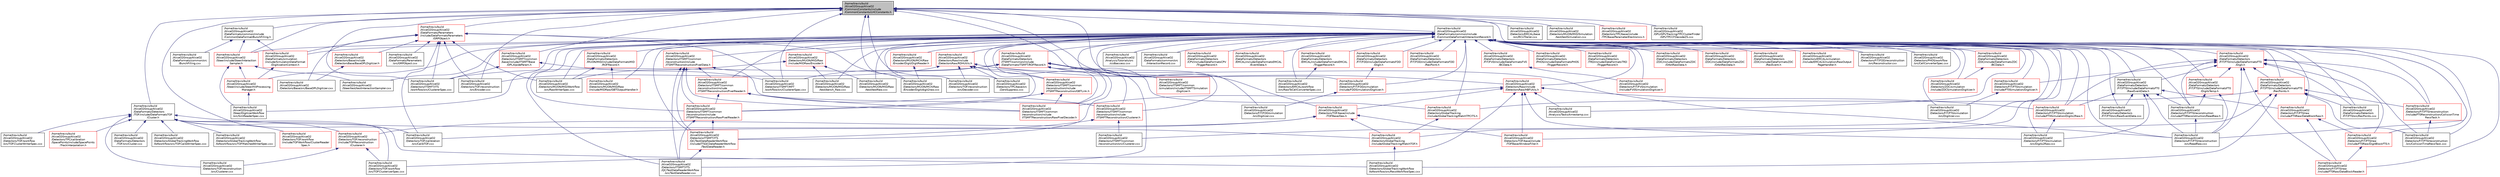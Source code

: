 digraph "/home/travis/build/AliceO2Group/AliceO2/Common/Constants/include/CommonConstants/LHCConstants.h"
{
 // INTERACTIVE_SVG=YES
  bgcolor="transparent";
  edge [fontname="Helvetica",fontsize="10",labelfontname="Helvetica",labelfontsize="10"];
  node [fontname="Helvetica",fontsize="10",shape=record];
  Node1 [label="/home/travis/build\l/AliceO2Group/AliceO2\l/Common/Constants/include\l/CommonConstants/LHCConstants.h",height=0.2,width=0.4,color="black", fillcolor="grey75", style="filled", fontcolor="black"];
  Node1 -> Node2 [dir="back",color="midnightblue",fontsize="10",style="solid",fontname="Helvetica"];
  Node2 [label="/home/travis/build\l/AliceO2Group/AliceO2\l/DataFormats/common/include\l/CommonDataFormat/BunchFilling.h",height=0.2,width=0.4,color="black",URL="$d4/d5f/BunchFilling_8h.html"];
  Node2 -> Node3 [dir="back",color="midnightblue",fontsize="10",style="solid",fontname="Helvetica"];
  Node3 [label="/home/travis/build\l/AliceO2Group/AliceO2\l/DataFormats/common/src\l/BunchFilling.cxx",height=0.2,width=0.4,color="black",URL="$db/de7/BunchFilling_8cxx.html"];
  Node2 -> Node4 [dir="back",color="midnightblue",fontsize="10",style="solid",fontname="Helvetica"];
  Node4 [label="/home/travis/build\l/AliceO2Group/AliceO2\l/DataFormats/simulation\l/include/SimulationDataFormat\l/DigitizationContext.h",height=0.2,width=0.4,color="red",URL="$d1/def/DigitizationContext_8h.html"];
  Node4 -> Node6 [dir="back",color="midnightblue",fontsize="10",style="solid",fontname="Helvetica"];
  Node6 [label="/home/travis/build\l/AliceO2Group/AliceO2\l/Steer/include/Steer/HitProcessing\lManager.h",height=0.2,width=0.4,color="red",URL="$dd/d40/HitProcessingManager_8h.html"];
  Node6 -> Node20 [dir="back",color="midnightblue",fontsize="10",style="solid",fontname="Helvetica"];
  Node20 [label="/home/travis/build\l/AliceO2Group/AliceO2\l/Steer/DigitizerWorkflow\l/src/SimReaderSpec.cxx",height=0.2,width=0.4,color="black",URL="$d3/d13/SimReaderSpec_8cxx.html"];
  Node2 -> Node28 [dir="back",color="midnightblue",fontsize="10",style="solid",fontname="Helvetica"];
  Node28 [label="/home/travis/build\l/AliceO2Group/AliceO2\l/Steer/include/Steer/Interaction\lSampler.h",height=0.2,width=0.4,color="red",URL="$df/dff/InteractionSampler_8h.html"];
  Node28 -> Node20 [dir="back",color="midnightblue",fontsize="10",style="solid",fontname="Helvetica"];
  Node28 -> Node6 [dir="back",color="midnightblue",fontsize="10",style="solid",fontname="Helvetica"];
  Node28 -> Node34 [dir="back",color="midnightblue",fontsize="10",style="solid",fontname="Helvetica"];
  Node34 [label="/home/travis/build\l/AliceO2Group/AliceO2\l/Steer/test/testInteractionSampler.cxx",height=0.2,width=0.4,color="black",URL="$d6/d9e/testInteractionSampler_8cxx.html"];
  Node1 -> Node35 [dir="back",color="midnightblue",fontsize="10",style="solid",fontname="Helvetica"];
  Node35 [label="/home/travis/build\l/AliceO2Group/AliceO2\l/DataFormats/common/include\l/CommonDataFormat/InteractionRecord.h",height=0.2,width=0.4,color="black",URL="$d9/d80/InteractionRecord_8h.html"];
  Node35 -> Node36 [dir="back",color="midnightblue",fontsize="10",style="solid",fontname="Helvetica"];
  Node36 [label="/home/travis/build\l/AliceO2Group/AliceO2\l/Analysis/Tasks/timestamp.cxx",height=0.2,width=0.4,color="black",URL="$d7/d26/timestamp_8cxx.html"];
  Node35 -> Node37 [dir="back",color="midnightblue",fontsize="10",style="solid",fontname="Helvetica"];
  Node37 [label="/home/travis/build\l/AliceO2Group/AliceO2\l/Analysis/Tutorials/src\l/ccdbaccess.cxx",height=0.2,width=0.4,color="black",URL="$d4/da6/ccdbaccess_8cxx.html"];
  Node35 -> Node38 [dir="back",color="midnightblue",fontsize="10",style="solid",fontname="Helvetica"];
  Node38 [label="/home/travis/build\l/AliceO2Group/AliceO2\l/DataFormats/common/src\l/InteractionRecord.cxx",height=0.2,width=0.4,color="black",URL="$d3/d7a/InteractionRecord_8cxx.html"];
  Node35 -> Node39 [dir="back",color="midnightblue",fontsize="10",style="solid",fontname="Helvetica"];
  Node39 [label="/home/travis/build\l/AliceO2Group/AliceO2\l/DataFormats/Detectors\l/CPV/include/DataFormatsCPV\l/TriggerRecord.h",height=0.2,width=0.4,color="red",URL="$d6/d7a/CPV_2include_2DataFormatsCPV_2TriggerRecord_8h.html"];
  Node35 -> Node48 [dir="back",color="midnightblue",fontsize="10",style="solid",fontname="Helvetica"];
  Node48 [label="/home/travis/build\l/AliceO2Group/AliceO2\l/DataFormats/Detectors\l/EMCAL/include/DataFormatsEMCAL\l/EventData.h",height=0.2,width=0.4,color="red",URL="$dd/df3/EventData_8h.html"];
  Node35 -> Node54 [dir="back",color="midnightblue",fontsize="10",style="solid",fontname="Helvetica"];
  Node54 [label="/home/travis/build\l/AliceO2Group/AliceO2\l/DataFormats/Detectors\l/EMCAL/include/DataFormatsEMCAL\l/TriggerRecord.h",height=0.2,width=0.4,color="red",URL="$d9/d38/EMCAL_2include_2DataFormatsEMCAL_2TriggerRecord_8h.html"];
  Node54 -> Node69 [dir="back",color="midnightblue",fontsize="10",style="solid",fontname="Helvetica"];
  Node69 [label="/home/travis/build\l/AliceO2Group/AliceO2\l/Detectors/EMCAL/workflow\l/src/RawToCellConverterSpec.cxx",height=0.2,width=0.4,color="black",URL="$dd/d4a/RawToCellConverterSpec_8cxx.html"];
  Node35 -> Node72 [dir="back",color="midnightblue",fontsize="10",style="solid",fontname="Helvetica"];
  Node72 [label="/home/travis/build\l/AliceO2Group/AliceO2\l/DataFormats/Detectors\l/FIT/FDD/include/DataFormatsFDD\l/Digit.h",height=0.2,width=0.4,color="red",URL="$d9/dc4/DataFormats_2Detectors_2FIT_2FDD_2include_2DataFormatsFDD_2Digit_8h.html"];
  Node72 -> Node78 [dir="back",color="midnightblue",fontsize="10",style="solid",fontname="Helvetica"];
  Node78 [label="/home/travis/build\l/AliceO2Group/AliceO2\l/Detectors/FIT/FDD/simulation\l/include/FDDSimulation/Digitizer.h",height=0.2,width=0.4,color="red",URL="$d3/d51/FIT_2FDD_2simulation_2include_2FDDSimulation_2Digitizer_8h.html"];
  Node78 -> Node79 [dir="back",color="midnightblue",fontsize="10",style="solid",fontname="Helvetica"];
  Node79 [label="/home/travis/build\l/AliceO2Group/AliceO2\l/Detectors/FIT/FDD/simulation\l/src/Digitizer.cxx",height=0.2,width=0.4,color="black",URL="$d0/d8c/FIT_2FDD_2simulation_2src_2Digitizer_8cxx.html"];
  Node35 -> Node83 [dir="back",color="midnightblue",fontsize="10",style="solid",fontname="Helvetica"];
  Node83 [label="/home/travis/build\l/AliceO2Group/AliceO2\l/DataFormats/Detectors\l/FIT/FDD/include/DataFormatsFDD\l/RecPoint.h",height=0.2,width=0.4,color="red",URL="$d8/d0c/RecPoint_8h.html",tooltip="Definition of the FDD RecPoint class. "];
  Node35 -> Node87 [dir="back",color="midnightblue",fontsize="10",style="solid",fontname="Helvetica"];
  Node87 [label="/home/travis/build\l/AliceO2Group/AliceO2\l/DataFormats/Detectors\l/FIT/FT0/include/DataFormatsFT0\l/Digit.h",height=0.2,width=0.4,color="red",URL="$d0/d0a/DataFormats_2Detectors_2FIT_2FT0_2include_2DataFormatsFT0_2Digit_8h.html"];
  Node87 -> Node88 [dir="back",color="midnightblue",fontsize="10",style="solid",fontname="Helvetica"];
  Node88 [label="/home/travis/build\l/AliceO2Group/AliceO2\l/DataFormats/Detectors\l/FIT/FT0/include/DataFormatsFT0\l/DigitsTemp.h",height=0.2,width=0.4,color="red",URL="$d5/d65/DigitsTemp_8h.html"];
  Node88 -> Node90 [dir="back",color="midnightblue",fontsize="10",style="solid",fontname="Helvetica"];
  Node90 [label="/home/travis/build\l/AliceO2Group/AliceO2\l/Detectors/FIT/FT0/reconstruction\l/include/FT0Reconstruction/ReadRaw.h",height=0.2,width=0.4,color="black",URL="$dd/d58/ReadRaw_8h.html",tooltip="read raw data and writes digits "];
  Node90 -> Node91 [dir="back",color="midnightblue",fontsize="10",style="solid",fontname="Helvetica"];
  Node91 [label="/home/travis/build\l/AliceO2Group/AliceO2\l/Detectors/FIT/FT0/reconstruction\l/src/ReadRaw.cxx",height=0.2,width=0.4,color="black",URL="$de/d70/ReadRaw_8cxx.html"];
  Node88 -> Node91 [dir="back",color="midnightblue",fontsize="10",style="solid",fontname="Helvetica"];
  Node87 -> Node92 [dir="back",color="midnightblue",fontsize="10",style="solid",fontname="Helvetica"];
  Node92 [label="/home/travis/build\l/AliceO2Group/AliceO2\l/DataFormats/Detectors\l/FIT/FT0/include/DataFormatsFT0\l/RawEventData.h",height=0.2,width=0.4,color="black",URL="$d1/dfe/RawEventData_8h.html"];
  Node92 -> Node93 [dir="back",color="midnightblue",fontsize="10",style="solid",fontname="Helvetica"];
  Node93 [label="/home/travis/build\l/AliceO2Group/AliceO2\l/DataFormats/Detectors\l/FIT/FT0/src/RawEventData.cxx",height=0.2,width=0.4,color="black",URL="$db/d97/RawEventData_8cxx.html"];
  Node92 -> Node94 [dir="back",color="midnightblue",fontsize="10",style="solid",fontname="Helvetica"];
  Node94 [label="/home/travis/build\l/AliceO2Group/AliceO2\l/Detectors/FIT/FT0/raw\l/include/FT0Raw/DataBlockRaw.h",height=0.2,width=0.4,color="red",URL="$d6/d84/DataBlockRaw_8h.html"];
  Node94 -> Node95 [dir="back",color="midnightblue",fontsize="10",style="solid",fontname="Helvetica"];
  Node95 [label="/home/travis/build\l/AliceO2Group/AliceO2\l/Detectors/FIT/FT0/raw\l/include/FT0Raw/DataBlockReader.h",height=0.2,width=0.4,color="red",URL="$d2/dbb/DataBlockReader_8h.html"];
  Node94 -> Node101 [dir="back",color="midnightblue",fontsize="10",style="solid",fontname="Helvetica"];
  Node101 [label="/home/travis/build\l/AliceO2Group/AliceO2\l/Detectors/FIT/FT0/raw\l/include/FT0Raw/DigitBlockFT0.h",height=0.2,width=0.4,color="red",URL="$da/d89/DigitBlockFT0_8h.html"];
  Node101 -> Node95 [dir="back",color="midnightblue",fontsize="10",style="solid",fontname="Helvetica"];
  Node92 -> Node90 [dir="back",color="midnightblue",fontsize="10",style="solid",fontname="Helvetica"];
  Node92 -> Node91 [dir="back",color="midnightblue",fontsize="10",style="solid",fontname="Helvetica"];
  Node92 -> Node106 [dir="back",color="midnightblue",fontsize="10",style="solid",fontname="Helvetica"];
  Node106 [label="/home/travis/build\l/AliceO2Group/AliceO2\l/Detectors/FIT/FT0/simulation\l/include/FT0Simulation/Digits2Raw.h",height=0.2,width=0.4,color="red",URL="$d8/dfe/Digits2Raw_8h.html",tooltip="converts digits to raw format "];
  Node106 -> Node108 [dir="back",color="midnightblue",fontsize="10",style="solid",fontname="Helvetica"];
  Node108 [label="/home/travis/build\l/AliceO2Group/AliceO2\l/Detectors/FIT/FT0/simulation\l/src/Digits2Raw.cxx",height=0.2,width=0.4,color="black",URL="$da/de9/Digits2Raw_8cxx.html"];
  Node92 -> Node108 [dir="back",color="midnightblue",fontsize="10",style="solid",fontname="Helvetica"];
  Node87 -> Node109 [dir="back",color="midnightblue",fontsize="10",style="solid",fontname="Helvetica"];
  Node109 [label="/home/travis/build\l/AliceO2Group/AliceO2\l/DataFormats/Detectors\l/FIT/FT0/include/DataFormatsFT0\l/RecPoints.h",height=0.2,width=0.4,color="red",URL="$d4/d57/RecPoints_8h.html",tooltip="Definition of the FIT RecPoints class. "];
  Node109 -> Node110 [dir="back",color="midnightblue",fontsize="10",style="solid",fontname="Helvetica"];
  Node110 [label="/home/travis/build\l/AliceO2Group/AliceO2\l/DataFormats/Detectors\l/FIT/FT0/src/RecPoints.cxx",height=0.2,width=0.4,color="black",URL="$d3/d21/RecPoints_8cxx.html"];
  Node109 -> Node111 [dir="back",color="midnightblue",fontsize="10",style="solid",fontname="Helvetica"];
  Node111 [label="/home/travis/build\l/AliceO2Group/AliceO2\l/Detectors/FIT/FT0/reconstruction\l/include/FT0Reconstruction/CollisionTime\lRecoTask.h",height=0.2,width=0.4,color="red",URL="$d1/d6c/CollisionTimeRecoTask_8h.html",tooltip="Definition of the FDD reconstruction. "];
  Node111 -> Node112 [dir="back",color="midnightblue",fontsize="10",style="solid",fontname="Helvetica"];
  Node112 [label="/home/travis/build\l/AliceO2Group/AliceO2\l/Detectors/FIT/FT0/reconstruction\l/src/CollisionTimeRecoTask.cxx",height=0.2,width=0.4,color="black",URL="$d9/d2f/CollisionTimeRecoTask_8cxx.html",tooltip="Implementation of the FIT reconstruction task. "];
  Node109 -> Node112 [dir="back",color="midnightblue",fontsize="10",style="solid",fontname="Helvetica"];
  Node109 -> Node120 [dir="back",color="midnightblue",fontsize="10",style="solid",fontname="Helvetica"];
  Node120 [label="/home/travis/build\l/AliceO2Group/AliceO2\l/Detectors/GlobalTracking\l/include/GlobalTracking/MatchTOF.h",height=0.2,width=0.4,color="red",URL="$d0/d74/MatchTOF_8h.html",tooltip="Class to perform TOF matching to global tracks. "];
  Node120 -> Node122 [dir="back",color="midnightblue",fontsize="10",style="solid",fontname="Helvetica"];
  Node122 [label="/home/travis/build\l/AliceO2Group/AliceO2\l/Detectors/GlobalTrackingWorkflow\l/tofworkflow/src/RecoWorkflowSpec.cxx",height=0.2,width=0.4,color="black",URL="$d8/d84/RecoWorkflowSpec_8cxx.html"];
  Node109 -> Node123 [dir="back",color="midnightblue",fontsize="10",style="solid",fontname="Helvetica"];
  Node123 [label="/home/travis/build\l/AliceO2Group/AliceO2\l/Detectors/GlobalTracking\l/include/GlobalTracking/MatchTPCITS.h",height=0.2,width=0.4,color="red",URL="$d3/dac/MatchTPCITS_8h.html",tooltip="Class to perform TPC ITS matching. "];
  Node123 -> Node120 [dir="back",color="midnightblue",fontsize="10",style="solid",fontname="Helvetica"];
  Node109 -> Node122 [dir="back",color="midnightblue",fontsize="10",style="solid",fontname="Helvetica"];
  Node87 -> Node110 [dir="back",color="midnightblue",fontsize="10",style="solid",fontname="Helvetica"];
  Node87 -> Node95 [dir="back",color="midnightblue",fontsize="10",style="solid",fontname="Helvetica"];
  Node87 -> Node101 [dir="back",color="midnightblue",fontsize="10",style="solid",fontname="Helvetica"];
  Node87 -> Node111 [dir="back",color="midnightblue",fontsize="10",style="solid",fontname="Helvetica"];
  Node87 -> Node90 [dir="back",color="midnightblue",fontsize="10",style="solid",fontname="Helvetica"];
  Node87 -> Node112 [dir="back",color="midnightblue",fontsize="10",style="solid",fontname="Helvetica"];
  Node87 -> Node91 [dir="back",color="midnightblue",fontsize="10",style="solid",fontname="Helvetica"];
  Node87 -> Node133 [dir="back",color="midnightblue",fontsize="10",style="solid",fontname="Helvetica"];
  Node133 [label="/home/travis/build\l/AliceO2Group/AliceO2\l/Detectors/FIT/FT0/simulation\l/include/FT0Simulation/Digitizer.h",height=0.2,width=0.4,color="red",URL="$da/d10/FIT_2FT0_2simulation_2include_2FT0Simulation_2Digitizer_8h.html"];
  Node133 -> Node134 [dir="back",color="midnightblue",fontsize="10",style="solid",fontname="Helvetica"];
  Node134 [label="/home/travis/build\l/AliceO2Group/AliceO2\l/Detectors/FIT/FT0/simulation\l/src/Digitizer.cxx",height=0.2,width=0.4,color="black",URL="$de/dd9/FIT_2FT0_2simulation_2src_2Digitizer_8cxx.html"];
  Node87 -> Node106 [dir="back",color="midnightblue",fontsize="10",style="solid",fontname="Helvetica"];
  Node35 -> Node88 [dir="back",color="midnightblue",fontsize="10",style="solid",fontname="Helvetica"];
  Node35 -> Node92 [dir="back",color="midnightblue",fontsize="10",style="solid",fontname="Helvetica"];
  Node35 -> Node109 [dir="back",color="midnightblue",fontsize="10",style="solid",fontname="Helvetica"];
  Node35 -> Node93 [dir="back",color="midnightblue",fontsize="10",style="solid",fontname="Helvetica"];
  Node35 -> Node110 [dir="back",color="midnightblue",fontsize="10",style="solid",fontname="Helvetica"];
  Node35 -> Node139 [dir="back",color="midnightblue",fontsize="10",style="solid",fontname="Helvetica"];
  Node139 [label="/home/travis/build\l/AliceO2Group/AliceO2\l/DataFormats/Detectors\l/FIT/FV0/include/DataFormatsFV0\l/BCData.h",height=0.2,width=0.4,color="red",URL="$d7/d54/FIT_2FV0_2include_2DataFormatsFV0_2BCData_8h.html"];
  Node139 -> Node141 [dir="back",color="midnightblue",fontsize="10",style="solid",fontname="Helvetica"];
  Node141 [label="/home/travis/build\l/AliceO2Group/AliceO2\l/Detectors/FIT/FV0/simulation\l/include/FV0Simulation/Digitizer.h",height=0.2,width=0.4,color="red",URL="$d6/d82/FIT_2FV0_2simulation_2include_2FV0Simulation_2Digitizer_8h.html"];
  Node35 -> Node144 [dir="back",color="midnightblue",fontsize="10",style="solid",fontname="Helvetica"];
  Node144 [label="/home/travis/build\l/AliceO2Group/AliceO2\l/DataFormats/Detectors\l/ITSMFT/common/include\l/DataFormatsITSMFT/ROFRecord.h",height=0.2,width=0.4,color="red",URL="$d0/dc6/ITSMFT_2common_2include_2DataFormatsITSMFT_2ROFRecord_8h.html"];
  Node144 -> Node123 [dir="back",color="midnightblue",fontsize="10",style="solid",fontname="Helvetica"];
  Node144 -> Node148 [dir="back",color="midnightblue",fontsize="10",style="solid",fontname="Helvetica"];
  Node148 [label="/home/travis/build\l/AliceO2Group/AliceO2\l/Detectors/ITSMFT/common\l/reconstruction/include\l/ITSMFTReconstruction/Clusterer.h",height=0.2,width=0.4,color="red",URL="$d6/d04/ITSMFT_2common_2reconstruction_2include_2ITSMFTReconstruction_2Clusterer_8h.html"];
  Node148 -> Node149 [dir="back",color="midnightblue",fontsize="10",style="solid",fontname="Helvetica"];
  Node149 [label="/home/travis/build\l/AliceO2Group/AliceO2\l/Detectors/ITSMFT/common\l/reconstruction/src/Clusterer.cxx",height=0.2,width=0.4,color="black",URL="$de/d69/ITSMFT_2common_2reconstruction_2src_2Clusterer_8cxx.html"];
  Node148 -> Node151 [dir="back",color="midnightblue",fontsize="10",style="solid",fontname="Helvetica"];
  Node151 [label="/home/travis/build\l/AliceO2Group/AliceO2\l/Detectors/ITSMFT/ITS\l/QC/TestDataReaderWorkflow\l/include/ITSQCDataReaderWorkflow\l/TestDataReader.h",height=0.2,width=0.4,color="red",URL="$dd/d69/TestDataReader_8h.html"];
  Node151 -> Node152 [dir="back",color="midnightblue",fontsize="10",style="solid",fontname="Helvetica"];
  Node152 [label="/home/travis/build\l/AliceO2Group/AliceO2\l/Detectors/ITSMFT/ITS\l/QC/TestDataReaderWorkflow\l/src/TestDataReader.cxx",height=0.2,width=0.4,color="black",URL="$d0/dd9/TestDataReader_8cxx.html"];
  Node144 -> Node171 [dir="back",color="midnightblue",fontsize="10",style="solid",fontname="Helvetica"];
  Node171 [label="/home/travis/build\l/AliceO2Group/AliceO2\l/Detectors/ITSMFT/common\l/reconstruction/include\l/ITSMFTReconstruction/RawPixelDecoder.h",height=0.2,width=0.4,color="red",URL="$d7/d6e/RawPixelDecoder_8h.html",tooltip="Definition of the Alpide pixel reader for raw data processing. "];
  Node144 -> Node175 [dir="back",color="midnightblue",fontsize="10",style="solid",fontname="Helvetica"];
  Node175 [label="/home/travis/build\l/AliceO2Group/AliceO2\l/Detectors/ITSMFT/common\l/simulation/include/ITSMFTSimulation\l/Digitizer.h",height=0.2,width=0.4,color="red",URL="$d7/d9c/ITSMFT_2common_2simulation_2include_2ITSMFTSimulation_2Digitizer_8h.html"];
  Node144 -> Node151 [dir="back",color="midnightblue",fontsize="10",style="solid",fontname="Helvetica"];
  Node144 -> Node152 [dir="back",color="midnightblue",fontsize="10",style="solid",fontname="Helvetica"];
  Node144 -> Node157 [dir="back",color="midnightblue",fontsize="10",style="solid",fontname="Helvetica"];
  Node157 [label="/home/travis/build\l/AliceO2Group/AliceO2\l/Detectors/ITSMFT/ITS\l/workflow/src/ClustererSpec.cxx",height=0.2,width=0.4,color="black",URL="$d3/da3/ITSMFT_2ITS_2workflow_2src_2ClustererSpec_8cxx.html"];
  Node144 -> Node162 [dir="back",color="midnightblue",fontsize="10",style="solid",fontname="Helvetica"];
  Node162 [label="/home/travis/build\l/AliceO2Group/AliceO2\l/Detectors/ITSMFT/MFT\l/workflow/src/ClustererSpec.cxx",height=0.2,width=0.4,color="black",URL="$d4/d8b/ITSMFT_2MFT_2workflow_2src_2ClustererSpec_8cxx.html"];
  Node35 -> Node208 [dir="back",color="midnightblue",fontsize="10",style="solid",fontname="Helvetica"];
  Node208 [label="/home/travis/build\l/AliceO2Group/AliceO2\l/DataFormats/Detectors\l/MUON/MID/include/DataFormatsMID\l/ROFRecord.h",height=0.2,width=0.4,color="red",URL="$d2/df9/MUON_2MID_2include_2DataFormatsMID_2ROFRecord_8h.html",tooltip="Definition of the MID event record. "];
  Node208 -> Node234 [dir="back",color="midnightblue",fontsize="10",style="solid",fontname="Helvetica"];
  Node234 [label="/home/travis/build\l/AliceO2Group/AliceO2\l/Detectors/MUON/MID/Raw\l/include/MIDRaw/GBTOutputHandler.h",height=0.2,width=0.4,color="red",URL="$d0/d0c/GBTOutputHandler_8h.html",tooltip="MID GBT decoder output handler. "];
  Node208 -> Node241 [dir="back",color="midnightblue",fontsize="10",style="solid",fontname="Helvetica"];
  Node241 [label="/home/travis/build\l/AliceO2Group/AliceO2\l/Detectors/MUON/MID/Workflow\l/src/RawWriterSpec.cxx",height=0.2,width=0.4,color="black",URL="$db/dd6/RawWriterSpec_8cxx.html",tooltip="Digits to raw converter spec for MID. "];
  Node35 -> Node257 [dir="back",color="midnightblue",fontsize="10",style="solid",fontname="Helvetica"];
  Node257 [label="/home/travis/build\l/AliceO2Group/AliceO2\l/DataFormats/Detectors\l/PHOS/include/DataFormatsPHOS\l/TriggerRecord.h",height=0.2,width=0.4,color="red",URL="$d2/df1/PHOS_2include_2DataFormatsPHOS_2TriggerRecord_8h.html"];
  Node35 -> Node267 [dir="back",color="midnightblue",fontsize="10",style="solid",fontname="Helvetica"];
  Node267 [label="/home/travis/build\l/AliceO2Group/AliceO2\l/DataFormats/Detectors\l/TRD/include/DataFormatsTRD\l/TriggerRecord.h",height=0.2,width=0.4,color="red",URL="$d9/dbe/TRD_2include_2DataFormatsTRD_2TriggerRecord_8h.html"];
  Node35 -> Node274 [dir="back",color="midnightblue",fontsize="10",style="solid",fontname="Helvetica"];
  Node274 [label="/home/travis/build\l/AliceO2Group/AliceO2\l/DataFormats/Detectors\l/ZDC/include/DataFormatsZDC\l/BCData.h",height=0.2,width=0.4,color="red",URL="$dd/d40/ZDC_2include_2DataFormatsZDC_2BCData_8h.html"];
  Node274 -> Node276 [dir="back",color="midnightblue",fontsize="10",style="solid",fontname="Helvetica"];
  Node276 [label="/home/travis/build\l/AliceO2Group/AliceO2\l/Detectors/ZDC/simulation\l/include/ZDCSimulation/Digitizer.h",height=0.2,width=0.4,color="red",URL="$db/de7/ZDC_2simulation_2include_2ZDCSimulation_2Digitizer_8h.html"];
  Node35 -> Node279 [dir="back",color="midnightblue",fontsize="10",style="solid",fontname="Helvetica"];
  Node279 [label="/home/travis/build\l/AliceO2Group/AliceO2\l/DataFormats/Detectors\l/ZDC/include/DataFormatsZDC\l/OrbitRawData.h",height=0.2,width=0.4,color="red",URL="$de/d87/OrbitRawData_8h.html",tooltip="Class to describe ZDC scalers and pedestals per orbit, received from the FE. "];
  Node35 -> Node281 [dir="back",color="midnightblue",fontsize="10",style="solid",fontname="Helvetica"];
  Node281 [label="/home/travis/build\l/AliceO2Group/AliceO2\l/DataFormats/Detectors\l/ZDC/include/DataFormatsZDC\l/OrbitRecData.h",height=0.2,width=0.4,color="red",URL="$df/dd9/OrbitRecData_8h.html",tooltip="Class to describe ZDC scalers reconstructed from the channels data. "];
  Node35 -> Node283 [dir="back",color="midnightblue",fontsize="10",style="solid",fontname="Helvetica"];
  Node283 [label="/home/travis/build\l/AliceO2Group/AliceO2\l/DataFormats/Detectors\l/ZDC/include/DataFormatsZDC\l/RecEvent.h",height=0.2,width=0.4,color="red",URL="$d0/dad/RecEvent_8h.html",tooltip="Class to describe reconstructed ZDC event (single BC with signal in one of detectors) ..."];
  Node35 -> Node4 [dir="back",color="midnightblue",fontsize="10",style="solid",fontname="Helvetica"];
  Node35 -> Node285 [dir="back",color="midnightblue",fontsize="10",style="solid",fontname="Helvetica"];
  Node285 [label="/home/travis/build\l/AliceO2Group/AliceO2\l/Detectors/EMCAL/simulation\l/include/EMCALSimulation/RawOutput\lPageHandler.h",height=0.2,width=0.4,color="red",URL="$d9/d87/RawOutputPageHandler_8h.html"];
  Node35 -> Node69 [dir="back",color="midnightblue",fontsize="10",style="solid",fontname="Helvetica"];
  Node35 -> Node74 [dir="back",color="midnightblue",fontsize="10",style="solid",fontname="Helvetica"];
  Node74 [label="/home/travis/build\l/AliceO2Group/AliceO2\l/Detectors/FIT/FDD/reconstruction\l/src/Reconstructor.cxx",height=0.2,width=0.4,color="black",URL="$d8/d07/Reconstructor_8cxx.html",tooltip="Implementation of the FDD reconstruction. "];
  Node35 -> Node78 [dir="back",color="midnightblue",fontsize="10",style="solid",fontname="Helvetica"];
  Node35 -> Node79 [dir="back",color="midnightblue",fontsize="10",style="solid",fontname="Helvetica"];
  Node35 -> Node94 [dir="back",color="midnightblue",fontsize="10",style="solid",fontname="Helvetica"];
  Node35 -> Node95 [dir="back",color="midnightblue",fontsize="10",style="solid",fontname="Helvetica"];
  Node35 -> Node101 [dir="back",color="midnightblue",fontsize="10",style="solid",fontname="Helvetica"];
  Node35 -> Node111 [dir="back",color="midnightblue",fontsize="10",style="solid",fontname="Helvetica"];
  Node35 -> Node90 [dir="back",color="midnightblue",fontsize="10",style="solid",fontname="Helvetica"];
  Node35 -> Node112 [dir="back",color="midnightblue",fontsize="10",style="solid",fontname="Helvetica"];
  Node35 -> Node91 [dir="back",color="midnightblue",fontsize="10",style="solid",fontname="Helvetica"];
  Node35 -> Node133 [dir="back",color="midnightblue",fontsize="10",style="solid",fontname="Helvetica"];
  Node35 -> Node106 [dir="back",color="midnightblue",fontsize="10",style="solid",fontname="Helvetica"];
  Node35 -> Node134 [dir="back",color="midnightblue",fontsize="10",style="solid",fontname="Helvetica"];
  Node35 -> Node108 [dir="back",color="midnightblue",fontsize="10",style="solid",fontname="Helvetica"];
  Node35 -> Node141 [dir="back",color="midnightblue",fontsize="10",style="solid",fontname="Helvetica"];
  Node35 -> Node123 [dir="back",color="midnightblue",fontsize="10",style="solid",fontname="Helvetica"];
  Node35 -> Node287 [dir="back",color="midnightblue",fontsize="10",style="solid",fontname="Helvetica"];
  Node287 [label="/home/travis/build\l/AliceO2Group/AliceO2\l/Detectors/ITSMFT/common\l/reconstruction/include\l/ITSMFTReconstruction/GBTLink.h",height=0.2,width=0.4,color="red",URL="$d0/dd1/GBTLink_8h.html",tooltip="Declarations of helper classes for the ITS/MFT raw data decoding. "];
  Node287 -> Node171 [dir="back",color="midnightblue",fontsize="10",style="solid",fontname="Helvetica"];
  Node287 -> Node288 [dir="back",color="midnightblue",fontsize="10",style="solid",fontname="Helvetica"];
  Node288 [label="/home/travis/build\l/AliceO2Group/AliceO2\l/Detectors/ITSMFT/common\l/reconstruction/include\l/ITSMFTReconstruction/RawPixelReader.h",height=0.2,width=0.4,color="red",URL="$dd/db8/RawPixelReader_8h.html",tooltip="Definition of the Alpide pixel reader for raw data processing. "];
  Node288 -> Node151 [dir="back",color="midnightblue",fontsize="10",style="solid",fontname="Helvetica"];
  Node288 -> Node152 [dir="back",color="midnightblue",fontsize="10",style="solid",fontname="Helvetica"];
  Node35 -> Node293 [dir="back",color="midnightblue",fontsize="10",style="solid",fontname="Helvetica"];
  Node293 [label="/home/travis/build\l/AliceO2Group/AliceO2\l/Detectors/ITSMFT/common\l/reconstruction/include\l/ITSMFTReconstruction/PixelData.h",height=0.2,width=0.4,color="red",URL="$da/d8d/PixelData_8h.html",tooltip="Transient data classes for single pixel and set of pixels from current chip. "];
  Node293 -> Node148 [dir="back",color="midnightblue",fontsize="10",style="solid",fontname="Helvetica"];
  Node293 -> Node297 [dir="back",color="midnightblue",fontsize="10",style="solid",fontname="Helvetica"];
  Node297 [label="/home/travis/build\l/AliceO2Group/AliceO2\l/Detectors/ITSMFT/common\l/reconstruction/include\l/ITSMFTReconstruction/PixelReader.h",height=0.2,width=0.4,color="red",URL="$df/d2e/PixelReader_8h.html",tooltip="Abstract class for Alpide data reader class. "];
  Node297 -> Node148 [dir="back",color="midnightblue",fontsize="10",style="solid",fontname="Helvetica"];
  Node297 -> Node171 [dir="back",color="midnightblue",fontsize="10",style="solid",fontname="Helvetica"];
  Node297 -> Node288 [dir="back",color="midnightblue",fontsize="10",style="solid",fontname="Helvetica"];
  Node293 -> Node171 [dir="back",color="midnightblue",fontsize="10",style="solid",fontname="Helvetica"];
  Node293 -> Node288 [dir="back",color="midnightblue",fontsize="10",style="solid",fontname="Helvetica"];
  Node293 -> Node151 [dir="back",color="midnightblue",fontsize="10",style="solid",fontname="Helvetica"];
  Node293 -> Node152 [dir="back",color="midnightblue",fontsize="10",style="solid",fontname="Helvetica"];
  Node35 -> Node297 [dir="back",color="midnightblue",fontsize="10",style="solid",fontname="Helvetica"];
  Node35 -> Node171 [dir="back",color="midnightblue",fontsize="10",style="solid",fontname="Helvetica"];
  Node35 -> Node288 [dir="back",color="midnightblue",fontsize="10",style="solid",fontname="Helvetica"];
  Node35 -> Node149 [dir="back",color="midnightblue",fontsize="10",style="solid",fontname="Helvetica"];
  Node35 -> Node175 [dir="back",color="midnightblue",fontsize="10",style="solid",fontname="Helvetica"];
  Node35 -> Node151 [dir="back",color="midnightblue",fontsize="10",style="solid",fontname="Helvetica"];
  Node35 -> Node152 [dir="back",color="midnightblue",fontsize="10",style="solid",fontname="Helvetica"];
  Node35 -> Node299 [dir="back",color="midnightblue",fontsize="10",style="solid",fontname="Helvetica"];
  Node299 [label="/home/travis/build\l/AliceO2Group/AliceO2\l/Detectors/MUON/MCH/Raw\l/Encoder/Digit/DigitReader.h",height=0.2,width=0.4,color="red",URL="$d3/d01/MUON_2MCH_2Raw_2Encoder_2Digit_2DigitReader_8h.html"];
  Node299 -> Node301 [dir="back",color="midnightblue",fontsize="10",style="solid",fontname="Helvetica"];
  Node301 [label="/home/travis/build\l/AliceO2Group/AliceO2\l/Detectors/MUON/MCH/Raw\l/Encoder/Digit/digit2raw.cxx",height=0.2,width=0.4,color="black",URL="$dd/dd2/digit2raw_8cxx.html"];
  Node35 -> Node301 [dir="back",color="midnightblue",fontsize="10",style="solid",fontname="Helvetica"];
  Node35 -> Node239 [dir="back",color="midnightblue",fontsize="10",style="solid",fontname="Helvetica"];
  Node239 [label="/home/travis/build\l/AliceO2Group/AliceO2\l/Detectors/MUON/MID/Raw\l/include/MIDRaw/Encoder.h",height=0.2,width=0.4,color="red",URL="$d1/dcf/Detectors_2MUON_2MID_2Raw_2include_2MIDRaw_2Encoder_8h.html",tooltip="MID raw data encoder. "];
  Node239 -> Node230 [dir="back",color="midnightblue",fontsize="10",style="solid",fontname="Helvetica"];
  Node230 [label="/home/travis/build\l/AliceO2Group/AliceO2\l/Detectors/MUON/MID/Raw\l/test/bench_Raw.cxx",height=0.2,width=0.4,color="black",URL="$d5/d52/bench__Raw_8cxx.html",tooltip="Benchmark MID raw data decoder. "];
  Node239 -> Node226 [dir="back",color="midnightblue",fontsize="10",style="solid",fontname="Helvetica"];
  Node226 [label="/home/travis/build\l/AliceO2Group/AliceO2\l/Detectors/MUON/MID/Raw\l/test/testRaw.cxx",height=0.2,width=0.4,color="black",URL="$d8/d4c/testRaw_8cxx.html",tooltip="Test MID raw data decoder. "];
  Node239 -> Node241 [dir="back",color="midnightblue",fontsize="10",style="solid",fontname="Helvetica"];
  Node35 -> Node234 [dir="back",color="midnightblue",fontsize="10",style="solid",fontname="Helvetica"];
  Node35 -> Node230 [dir="back",color="midnightblue",fontsize="10",style="solid",fontname="Helvetica"];
  Node35 -> Node226 [dir="back",color="midnightblue",fontsize="10",style="solid",fontname="Helvetica"];
  Node35 -> Node241 [dir="back",color="midnightblue",fontsize="10",style="solid",fontname="Helvetica"];
  Node35 -> Node265 [dir="back",color="midnightblue",fontsize="10",style="solid",fontname="Helvetica"];
  Node265 [label="/home/travis/build\l/AliceO2Group/AliceO2\l/Detectors/PHOS/workflow\l/src/CellConverterSpec.cxx",height=0.2,width=0.4,color="black",URL="$d1/d69/PHOS_2workflow_2src_2CellConverterSpec_8cxx.html"];
  Node35 -> Node303 [dir="back",color="midnightblue",fontsize="10",style="solid",fontname="Helvetica"];
  Node303 [label="/home/travis/build\l/AliceO2Group/AliceO2\l/Detectors/Raw/include\l/DetectorsRaw/HBFUtils.h",height=0.2,width=0.4,color="red",URL="$d1/dec/HBFUtils_8h.html"];
  Node303 -> Node36 [dir="back",color="midnightblue",fontsize="10",style="solid",fontname="Helvetica"];
  Node303 -> Node106 [dir="back",color="midnightblue",fontsize="10",style="solid",fontname="Helvetica"];
  Node303 -> Node108 [dir="back",color="midnightblue",fontsize="10",style="solid",fontname="Helvetica"];
  Node303 -> Node171 [dir="back",color="midnightblue",fontsize="10",style="solid",fontname="Helvetica"];
  Node303 -> Node318 [dir="back",color="midnightblue",fontsize="10",style="solid",fontname="Helvetica"];
  Node318 [label="/home/travis/build\l/AliceO2Group/AliceO2\l/Detectors/TOF/base/include\l/TOFBase/Geo.h",height=0.2,width=0.4,color="red",URL="$d4/d54/Geo_8h.html"];
  Node318 -> Node120 [dir="back",color="midnightblue",fontsize="10",style="solid",fontname="Helvetica"];
  Node318 -> Node321 [dir="back",color="midnightblue",fontsize="10",style="solid",fontname="Helvetica"];
  Node321 [label="/home/travis/build\l/AliceO2Group/AliceO2\l/Detectors/TOF/base/include\l/TOFBase/WindowFiller.h",height=0.2,width=0.4,color="red",URL="$d0/de5/WindowFiller_8h.html"];
  Node318 -> Node348 [dir="back",color="midnightblue",fontsize="10",style="solid",fontname="Helvetica"];
  Node348 [label="/home/travis/build\l/AliceO2Group/AliceO2\l/Detectors/TOF/calibration\l/src/CalibTOF.cxx",height=0.2,width=0.4,color="black",URL="$de/d89/CalibTOF_8cxx.html"];
  Node318 -> Node334 [dir="back",color="midnightblue",fontsize="10",style="solid",fontname="Helvetica"];
  Node334 [label="/home/travis/build\l/AliceO2Group/AliceO2\l/Detectors/TOF/reconstruction\l/include/TOFReconstruction\l/Clusterer.h",height=0.2,width=0.4,color="red",URL="$dc/d24/TOF_2reconstruction_2include_2TOFReconstruction_2Clusterer_8h.html"];
  Node334 -> Node337 [dir="back",color="midnightblue",fontsize="10",style="solid",fontname="Helvetica"];
  Node337 [label="/home/travis/build\l/AliceO2Group/AliceO2\l/Detectors/TOF/reconstruction\l/src/Clusterer.cxx",height=0.2,width=0.4,color="black",URL="$d5/d8a/TOF_2reconstruction_2src_2Clusterer_8cxx.html"];
  Node334 -> Node338 [dir="back",color="midnightblue",fontsize="10",style="solid",fontname="Helvetica"];
  Node338 [label="/home/travis/build\l/AliceO2Group/AliceO2\l/Detectors/TOF/workflow\l/src/TOFClusterizerSpec.cxx",height=0.2,width=0.4,color="black",URL="$da/df1/TOFClusterizerSpec_8cxx.html"];
  Node303 -> Node321 [dir="back",color="midnightblue",fontsize="10",style="solid",fontname="Helvetica"];
  Node303 -> Node338 [dir="back",color="midnightblue",fontsize="10",style="solid",fontname="Helvetica"];
  Node35 -> Node368 [dir="back",color="midnightblue",fontsize="10",style="solid",fontname="Helvetica"];
  Node368 [label="/home/travis/build\l/AliceO2Group/AliceO2\l/Detectors/Raw/include\l/DetectorsRaw/RDHUtils.h",height=0.2,width=0.4,color="red",URL="$d6/dec/Raw_2include_2DetectorsRaw_2RDHUtils_8h.html"];
  Node368 -> Node91 [dir="back",color="midnightblue",fontsize="10",style="solid",fontname="Helvetica"];
  Node368 -> Node287 [dir="back",color="midnightblue",fontsize="10",style="solid",fontname="Helvetica"];
  Node368 -> Node288 [dir="back",color="midnightblue",fontsize="10",style="solid",fontname="Helvetica"];
  Node368 -> Node303 [dir="back",color="midnightblue",fontsize="10",style="solid",fontname="Helvetica"];
  Node368 -> Node324 [dir="back",color="midnightblue",fontsize="10",style="solid",fontname="Helvetica"];
  Node324 [label="/home/travis/build\l/AliceO2Group/AliceO2\l/Detectors/TOF/reconstruction\l/src/Decoder.cxx",height=0.2,width=0.4,color="black",URL="$de/da8/TOF_2reconstruction_2src_2Decoder_8cxx.html"];
  Node368 -> Node309 [dir="back",color="midnightblue",fontsize="10",style="solid",fontname="Helvetica"];
  Node309 [label="/home/travis/build\l/AliceO2Group/AliceO2\l/Detectors/TOF/reconstruction\l/src/Encoder.cxx",height=0.2,width=0.4,color="black",URL="$de/d5e/TOF_2reconstruction_2src_2Encoder_8cxx.html"];
  Node368 -> Node393 [dir="back",color="midnightblue",fontsize="10",style="solid",fontname="Helvetica"];
  Node393 [label="/home/travis/build\l/AliceO2Group/AliceO2\l/Detectors/TPC/base/src\l/ZeroSuppress.cxx",height=0.2,width=0.4,color="black",URL="$d2/d14/ZeroSuppress_8cxx.html",tooltip="Class for the TPC zero suppressed data format. "];
  Node35 -> Node321 [dir="back",color="midnightblue",fontsize="10",style="solid",fontname="Helvetica"];
  Node35 -> Node276 [dir="back",color="midnightblue",fontsize="10",style="solid",fontname="Helvetica"];
  Node35 -> Node20 [dir="back",color="midnightblue",fontsize="10",style="solid",fontname="Helvetica"];
  Node35 -> Node6 [dir="back",color="midnightblue",fontsize="10",style="solid",fontname="Helvetica"];
  Node35 -> Node28 [dir="back",color="midnightblue",fontsize="10",style="solid",fontname="Helvetica"];
  Node35 -> Node34 [dir="back",color="midnightblue",fontsize="10",style="solid",fontname="Helvetica"];
  Node1 -> Node412 [dir="back",color="midnightblue",fontsize="10",style="solid",fontname="Helvetica"];
  Node412 [label="/home/travis/build\l/AliceO2Group/AliceO2\l/DataFormats/Detectors\l/TOF/include/DataFormatsTOF\l/Cluster.h",height=0.2,width=0.4,color="black",URL="$d1/d50/DataFormats_2Detectors_2TOF_2include_2DataFormatsTOF_2Cluster_8h.html"];
  Node412 -> Node413 [dir="back",color="midnightblue",fontsize="10",style="solid",fontname="Helvetica"];
  Node413 [label="/home/travis/build\l/AliceO2Group/AliceO2\l/DataFormats/Detectors\l/TOF/src/Cluster.cxx",height=0.2,width=0.4,color="black",URL="$db/d6b/DataFormats_2Detectors_2TOF_2src_2Cluster_8cxx.html"];
  Node412 -> Node120 [dir="back",color="midnightblue",fontsize="10",style="solid",fontname="Helvetica"];
  Node412 -> Node122 [dir="back",color="midnightblue",fontsize="10",style="solid",fontname="Helvetica"];
  Node412 -> Node414 [dir="back",color="midnightblue",fontsize="10",style="solid",fontname="Helvetica"];
  Node414 [label="/home/travis/build\l/AliceO2Group/AliceO2\l/Detectors/GlobalTrackingWorkflow\l/tofworkflow/src/TOFCalibWriterSpec.cxx",height=0.2,width=0.4,color="black",URL="$dc/d9f/TOFCalibWriterSpec_8cxx.html"];
  Node412 -> Node415 [dir="back",color="midnightblue",fontsize="10",style="solid",fontname="Helvetica"];
  Node415 [label="/home/travis/build\l/AliceO2Group/AliceO2\l/Detectors/GlobalTrackingWorkflow\l/tofworkflow/src/TOFMatchedWriterSpec.cxx",height=0.2,width=0.4,color="black",URL="$d1/dd9/TOFMatchedWriterSpec_8cxx.html"];
  Node412 -> Node334 [dir="back",color="midnightblue",fontsize="10",style="solid",fontname="Helvetica"];
  Node412 -> Node337 [dir="back",color="midnightblue",fontsize="10",style="solid",fontname="Helvetica"];
  Node412 -> Node416 [dir="back",color="midnightblue",fontsize="10",style="solid",fontname="Helvetica"];
  Node416 [label="/home/travis/build\l/AliceO2Group/AliceO2\l/Detectors/TOF/workflow\l/include/TOFWorkflow/ClusterReader\lSpec.h",height=0.2,width=0.4,color="red",URL="$d0/d42/TOF_2workflow_2include_2TOFWorkflow_2ClusterReaderSpec_8h.html"];
  Node412 -> Node338 [dir="back",color="midnightblue",fontsize="10",style="solid",fontname="Helvetica"];
  Node412 -> Node418 [dir="back",color="midnightblue",fontsize="10",style="solid",fontname="Helvetica"];
  Node418 [label="/home/travis/build\l/AliceO2Group/AliceO2\l/Detectors/TOF/workflow\l/src/TOFClusterWriterSpec.cxx",height=0.2,width=0.4,color="black",URL="$d5/d8f/TOFClusterWriterSpec_8cxx.html"];
  Node412 -> Node419 [dir="back",color="midnightblue",fontsize="10",style="solid",fontname="Helvetica"];
  Node419 [label="/home/travis/build\l/AliceO2Group/AliceO2\l/Detectors/TPC/calibration\l/SpacePoints/include/SpacePoints\l/TrackInterpolation.h",height=0.2,width=0.4,color="red",URL="$d3/d0c/TrackInterpolation_8h.html",tooltip="Definition of the TrackInterpolation class. "];
  Node1 -> Node426 [dir="back",color="midnightblue",fontsize="10",style="solid",fontname="Helvetica"];
  Node426 [label="/home/travis/build\l/AliceO2Group/AliceO2\l/DataFormats/Parameters\l/include/DataFormatsParameters\l/GRPObject.h",height=0.2,width=0.4,color="red",URL="$de/d28/GRPObject_8h.html",tooltip="Header of the General Run Parameters object. "];
  Node426 -> Node427 [dir="back",color="midnightblue",fontsize="10",style="solid",fontname="Helvetica"];
  Node427 [label="/home/travis/build\l/AliceO2Group/AliceO2\l/DataFormats/Parameters\l/src/GRPObject.cxx",height=0.2,width=0.4,color="black",URL="$d9/df6/GRPObject_8cxx.html",tooltip="Implementation of General Run Parameters object. "];
  Node426 -> Node4 [dir="back",color="midnightblue",fontsize="10",style="solid",fontname="Helvetica"];
  Node426 -> Node428 [dir="back",color="midnightblue",fontsize="10",style="solid",fontname="Helvetica"];
  Node428 [label="/home/travis/build\l/AliceO2Group/AliceO2\l/Detectors/Base/include\l/DetectorsBase/BaseDPLDigitizer.h",height=0.2,width=0.4,color="red",URL="$dd/d36/BaseDPLDigitizer_8h.html",tooltip="Definition of the base digitizer task class. "];
  Node428 -> Node429 [dir="back",color="midnightblue",fontsize="10",style="solid",fontname="Helvetica"];
  Node429 [label="/home/travis/build\l/AliceO2Group/AliceO2\l/Detectors/Base/src/BaseDPLDigitizer.cxx",height=0.2,width=0.4,color="black",URL="$df/d11/BaseDPLDigitizer_8cxx.html"];
  Node426 -> Node429 [dir="back",color="midnightblue",fontsize="10",style="solid",fontname="Helvetica"];
  Node426 -> Node157 [dir="back",color="midnightblue",fontsize="10",style="solid",fontname="Helvetica"];
  Node426 -> Node162 [dir="back",color="midnightblue",fontsize="10",style="solid",fontname="Helvetica"];
  Node426 -> Node301 [dir="back",color="midnightblue",fontsize="10",style="solid",fontname="Helvetica"];
  Node426 -> Node241 [dir="back",color="midnightblue",fontsize="10",style="solid",fontname="Helvetica"];
  Node426 -> Node348 [dir="back",color="midnightblue",fontsize="10",style="solid",fontname="Helvetica"];
  Node426 -> Node309 [dir="back",color="midnightblue",fontsize="10",style="solid",fontname="Helvetica"];
  Node1 -> Node444 [dir="back",color="midnightblue",fontsize="10",style="solid",fontname="Helvetica"];
  Node444 [label="/home/travis/build\l/AliceO2Group/AliceO2\l/Detectors/EMCAL/base\l/src/RCUTrailer.cxx",height=0.2,width=0.4,color="black",URL="$d3/d24/RCUTrailer_8cxx.html"];
  Node1 -> Node78 [dir="back",color="midnightblue",fontsize="10",style="solid",fontname="Helvetica"];
  Node1 -> Node91 [dir="back",color="midnightblue",fontsize="10",style="solid",fontname="Helvetica"];
  Node1 -> Node445 [dir="back",color="midnightblue",fontsize="10",style="solid",fontname="Helvetica"];
  Node445 [label="/home/travis/build\l/AliceO2Group/AliceO2\l/Detectors/ITSMFT/common\l/base/include/ITSMFTBase\l/DPLAlpideParam.h",height=0.2,width=0.4,color="red",URL="$d4/d35/DPLAlpideParam_8h.html"];
  Node445 -> Node157 [dir="back",color="midnightblue",fontsize="10",style="solid",fontname="Helvetica"];
  Node445 -> Node162 [dir="back",color="midnightblue",fontsize="10",style="solid",fontname="Helvetica"];
  Node1 -> Node148 [dir="back",color="midnightblue",fontsize="10",style="solid",fontname="Helvetica"];
  Node1 -> Node157 [dir="back",color="midnightblue",fontsize="10",style="solid",fontname="Helvetica"];
  Node1 -> Node162 [dir="back",color="midnightblue",fontsize="10",style="solid",fontname="Helvetica"];
  Node1 -> Node213 [dir="back",color="midnightblue",fontsize="10",style="solid",fontname="Helvetica"];
  Node213 [label="/home/travis/build\l/AliceO2Group/AliceO2\l/Detectors/MUON/MID/Simulation\l/test/testSimulation.cxx",height=0.2,width=0.4,color="black",URL="$d6/d45/testSimulation_8cxx.html"];
  Node1 -> Node318 [dir="back",color="midnightblue",fontsize="10",style="solid",fontname="Helvetica"];
  Node1 -> Node348 [dir="back",color="midnightblue",fontsize="10",style="solid",fontname="Helvetica"];
  Node1 -> Node324 [dir="back",color="midnightblue",fontsize="10",style="solid",fontname="Helvetica"];
  Node1 -> Node309 [dir="back",color="midnightblue",fontsize="10",style="solid",fontname="Helvetica"];
  Node1 -> Node450 [dir="back",color="midnightblue",fontsize="10",style="solid",fontname="Helvetica"];
  Node450 [label="/home/travis/build\l/AliceO2Group/AliceO2\l/Detectors/TPC/base/include\l/TPCBase/ParameterElectronics.h",height=0.2,width=0.4,color="red",URL="$d3/d47/ParameterElectronics_8h.html",tooltip="Definition of the parameter class for the detector electronics. "];
  Node1 -> Node393 [dir="back",color="midnightblue",fontsize="10",style="solid",fontname="Helvetica"];
  Node1 -> Node411 [dir="back",color="midnightblue",fontsize="10",style="solid",fontname="Helvetica"];
  Node411 [label="/home/travis/build\l/AliceO2Group/AliceO2\l/GPU/GPUTracking/TPCClusterFinder\l/GPUTPCCFDecodeZS.cxx",height=0.2,width=0.4,color="black",URL="$db/d5c/GPUTPCCFDecodeZS_8cxx.html"];
  Node1 -> Node28 [dir="back",color="midnightblue",fontsize="10",style="solid",fontname="Helvetica"];
}
